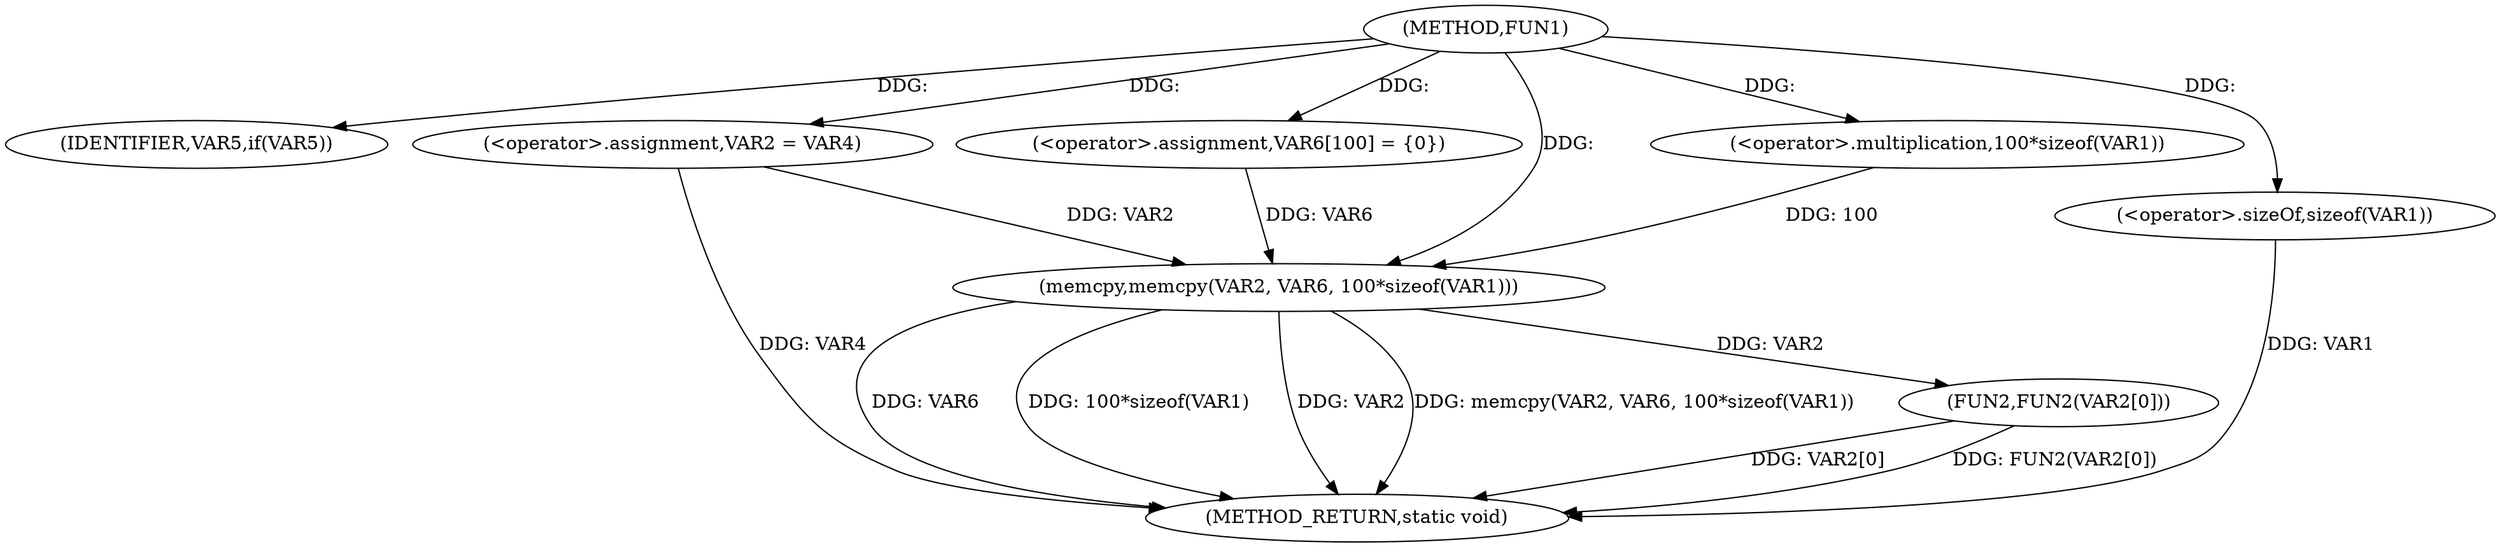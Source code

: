 digraph FUN1 {  
"1000100" [label = "(METHOD,FUN1)" ]
"1000126" [label = "(METHOD_RETURN,static void)" ]
"1000106" [label = "(IDENTIFIER,VAR5,if(VAR5))" ]
"1000108" [label = "(<operator>.assignment,VAR2 = VAR4)" ]
"1000113" [label = "(<operator>.assignment,VAR6[100] = {0})" ]
"1000115" [label = "(memcpy,memcpy(VAR2, VAR6, 100*sizeof(VAR1)))" ]
"1000118" [label = "(<operator>.multiplication,100*sizeof(VAR1))" ]
"1000120" [label = "(<operator>.sizeOf,sizeof(VAR1))" ]
"1000122" [label = "(FUN2,FUN2(VAR2[0]))" ]
  "1000115" -> "1000126"  [ label = "DDG: VAR6"] 
  "1000122" -> "1000126"  [ label = "DDG: VAR2[0]"] 
  "1000115" -> "1000126"  [ label = "DDG: 100*sizeof(VAR1)"] 
  "1000122" -> "1000126"  [ label = "DDG: FUN2(VAR2[0])"] 
  "1000115" -> "1000126"  [ label = "DDG: VAR2"] 
  "1000115" -> "1000126"  [ label = "DDG: memcpy(VAR2, VAR6, 100*sizeof(VAR1))"] 
  "1000120" -> "1000126"  [ label = "DDG: VAR1"] 
  "1000108" -> "1000126"  [ label = "DDG: VAR4"] 
  "1000100" -> "1000106"  [ label = "DDG: "] 
  "1000100" -> "1000108"  [ label = "DDG: "] 
  "1000100" -> "1000113"  [ label = "DDG: "] 
  "1000108" -> "1000115"  [ label = "DDG: VAR2"] 
  "1000100" -> "1000115"  [ label = "DDG: "] 
  "1000113" -> "1000115"  [ label = "DDG: VAR6"] 
  "1000118" -> "1000115"  [ label = "DDG: 100"] 
  "1000100" -> "1000118"  [ label = "DDG: "] 
  "1000100" -> "1000120"  [ label = "DDG: "] 
  "1000115" -> "1000122"  [ label = "DDG: VAR2"] 
}
